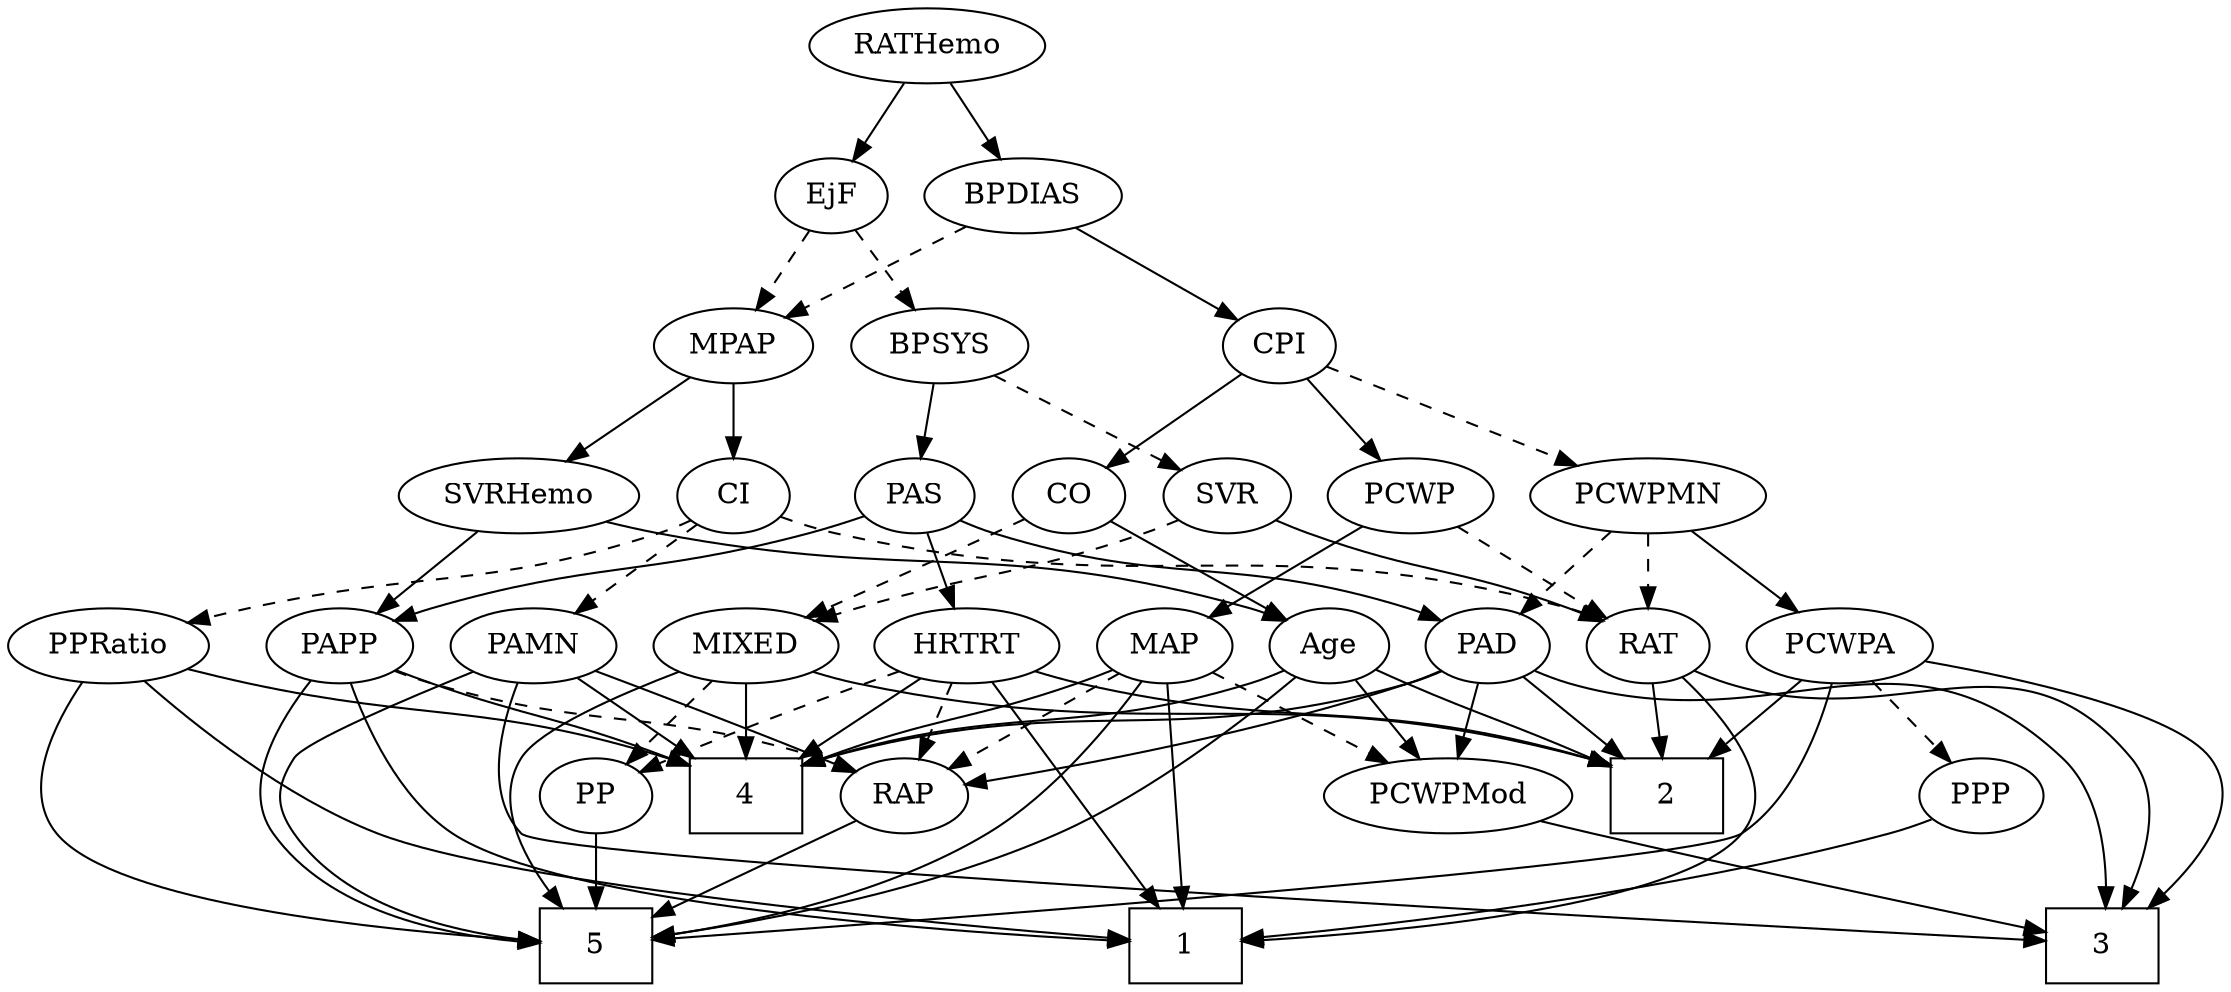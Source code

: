 strict digraph {
	graph [bb="0,0,1018.6,468"];
	node [label="\N"];
	1	[height=0.5,
		pos="542.75,18",
		shape=box,
		width=0.75];
	2	[height=0.5,
		pos="757.75,90",
		shape=box,
		width=0.75];
	3	[height=0.5,
		pos="960.75,18",
		shape=box,
		width=0.75];
	4	[height=0.5,
		pos="337.75,90",
		shape=box,
		width=0.75];
	5	[height=0.5,
		pos="265.75,18",
		shape=box,
		width=0.75];
	Age	[height=0.5,
		pos="599.75,162",
		width=0.75];
	Age -> 2	[pos="e,730.68,103.94 621,150.77 625.83,148.5 630.95,146.14 635.75,144 670.94,128.33 682.31,125.25 721.33,108.09",
		style=solid];
	Age -> 4	[pos="e,364.98,104.73 579.18,150.19 574.22,147.9 568.88,145.67 563.75,144 484.97,118.4 457.48,133.38 374.54,107.79",
		style=solid];
	Age -> 5	[pos="e,293.06,22.178 584.9,146.72 563.58,127 522.26,91.64 480.75,72 422.04,44.221 347.18,30.024 303.05,23.581",
		style=solid];
	PCWPMod	[height=0.5,
		pos="660.75,90",
		width=1.4443];
	Age -> PCWPMod	[pos="e,646.12,107.79 612.69,146.15 620.41,137.29 630.42,125.8 639.3,115.61",
		style=solid];
	EjF	[height=0.5,
		pos="379.75,378",
		width=0.75];
	MPAP	[height=0.5,
		pos="336.75,306",
		width=0.97491];
	EjF -> MPAP	[pos="e,346.77,323.31 369.99,361.12 364.68,352.47 357.99,341.58 352.01,331.83",
		style=dashed];
	BPSYS	[height=0.5,
		pos="427.75,306",
		width=1.0471];
	EjF -> BPSYS	[pos="e,416.57,323.31 390.64,361.12 396.57,352.47 404.04,341.58 410.72,331.83",
		style=dashed];
	RAP	[height=0.5,
		pos="410.75,90",
		width=0.77632];
	RAP -> 5	[pos="e,292.8,32.059 389.04,78.52 366.07,67.432 329.44,49.746 302.06,36.529",
		style=solid];
	MIXED	[height=0.5,
		pos="337.75,162",
		width=1.1193];
	MIXED -> 2	[pos="e,730.6,104.97 367.24,149.56 373.6,147.44 380.34,145.44 386.75,144 529.73,111.95 575.63,146.97 720.88,107.67",
		style=solid];
	MIXED -> 4	[pos="e,337.75,108.1 337.75,143.7 337.75,135.98 337.75,126.71 337.75,118.11",
		style=solid];
	MIXED -> 5	[pos="e,249.54,36.233 307.04,150.11 278.32,139.23 238.56,122.14 229.75,108 217.21,87.882 229.72,62.649 243.31,44.193",
		style=solid];
	PP	[height=0.5,
		pos="265.75,90",
		width=0.75];
	MIXED -> PP	[pos="e,280.7,105.54 321.77,145.46 311.81,135.78 298.84,123.17 287.9,112.53",
		style=dashed];
	SVRHemo	[height=0.5,
		pos="241.75,234",
		width=1.3902];
	MPAP -> SVRHemo	[pos="e,262.93,250.61 317.53,290.83 304.17,280.99 286.12,267.69 270.99,256.54",
		style=solid];
	CI	[height=0.5,
		pos="336.75,234",
		width=0.75];
	MPAP -> CI	[pos="e,336.75,252.1 336.75,287.7 336.75,279.98 336.75,270.71 336.75,262.11",
		style=solid];
	PAS	[height=0.5,
		pos="418.75,234",
		width=0.75];
	BPSYS -> PAS	[pos="e,420.95,252.1 425.53,287.7 424.53,279.98 423.34,270.71 422.24,262.11",
		style=solid];
	SVR	[height=0.5,
		pos="563.75,234",
		width=0.77632];
	BPSYS -> SVR	[pos="e,542.44,245.97 452.38,292.32 475.08,280.64 508.86,263.25 533.26,250.69",
		style=dashed];
	PAD	[height=0.5,
		pos="673.75,162",
		width=0.79437];
	PAD -> 2	[pos="e,737.33,108.02 690.35,147.17 701.51,137.87 716.51,125.36 729.53,114.52",
		style=solid];
	PAD -> 3	[pos="e,962.36,36.133 695.48,150.09 700.71,147.8 706.35,145.6 711.75,144 810.96,114.62 866.6,179.12 941.75,108 958.29,92.35 962.23,66.119 \
962.51,46.178",
		style=solid];
	PAD -> 4	[pos="e,364.93,104.88 652.04,150.02 646.82,147.73 641.17,145.55 635.75,144 525.83,112.56 488.46,139.9 374.71,107.74",
		style=solid];
	PAD -> RAP	[pos="e,437.53,95.607 651.53,150.21 646.42,147.97 640.95,145.76 635.75,144 570.85,122.06 492.46,105.81 447.43,97.424",
		style=solid];
	PAD -> PCWPMod	[pos="e,663.96,108.28 670.6,144.05 669.17,136.35 667.44,127.03 665.83,118.36",
		style=solid];
	CO	[height=0.5,
		pos="490.75,234",
		width=0.75];
	CO -> Age	[pos="e,580.98,175.05 509.74,220.81 527.09,209.67 552.94,193.06 572.49,180.5",
		style=solid];
	CO -> MIXED	[pos="e,365.23,175.3 469.46,222.88 464.63,220.6 459.52,218.21 454.75,216 428.01,203.63 397.71,189.91 374.64,179.53",
		style=dashed];
	PAS -> PAD	[pos="e,651.97,173.74 439.34,222.22 444.29,219.93 449.63,217.69 454.75,216 532.64,190.3 557.6,204.9 635.75,180 638.02,179.28 640.33,178.46 \
642.64,177.58",
		style=solid];
	PAPP	[height=0.5,
		pos="156.75,162",
		width=0.88464];
	PAS -> PAPP	[pos="e,180.75,173.84 396.05,223.84 388.69,221.08 380.45,218.2 372.75,216 296.4,194.17 273.66,203.31 197.75,180 195.3,179.25 192.8,178.4 \
190.29,177.51",
		style=solid];
	HRTRT	[height=0.5,
		pos="435.75,162",
		width=1.1013];
	PAS -> HRTRT	[pos="e,431.56,180.28 422.87,216.05 424.76,208.26 427.05,198.82 429.17,190.08",
		style=solid];
	PAMN	[height=0.5,
		pos="242.75,162",
		width=1.011];
	PAMN -> 3	[pos="e,933.49,20.471 233.39,144.55 223.47,124.69 211.56,91.552 229.75,72 241.69,59.161 775.3,29.124 923.13,21.036",
		style=solid];
	PAMN -> 4	[pos="e,314.4,108.2 262.43,146.5 275.06,137.19 291.75,124.9 306.2,114.25",
		style=solid];
	PAMN -> 5	[pos="e,238.58,20.091 215.27,149.95 180.16,135.71 123.54,112.25 120.75,108 111.98,94.621 111.58,85.113 120.75,72 144.9,37.462 194.08,25.357 \
228.44,21.157",
		style=solid];
	PAMN -> RAP	[pos="e,388.91,101.24 270.51,150.2 297.13,139.74 338.39,123.27 373.75,108 375.6,107.2 377.5,106.37 379.41,105.52",
		style=solid];
	RATHemo	[height=0.5,
		pos="422.75,450",
		width=1.3721];
	RATHemo -> EjF	[pos="e,389.47,394.83 412.34,432.05 407.07,423.47 400.57,412.89 394.76,403.44",
		style=solid];
	BPDIAS	[height=0.5,
		pos="466.75,378",
		width=1.1735];
	RATHemo -> BPDIAS	[pos="e,456.2,395.79 433.4,432.05 438.59,423.8 444.94,413.7 450.7,404.54",
		style=solid];
	CPI	[height=0.5,
		pos="581.75,306",
		width=0.75];
	CPI -> CO	[pos="e,507.79,248.11 564.63,291.83 550.91,281.27 531.44,266.3 515.94,254.37",
		style=solid];
	PCWPMN	[height=0.5,
		pos="747.75,234",
		width=1.3902];
	CPI -> PCWPMN	[pos="e,716.39,248.23 604.14,295.56 630.48,284.45 674.72,265.8 707.15,252.12",
		style=dashed];
	PCWP	[height=0.5,
		pos="644.75,234",
		width=0.97491];
	CPI -> PCWP	[pos="e,630.53,250.8 595.11,290.15 603.4,280.94 614.23,268.91 623.66,258.43",
		style=solid];
	RAT	[height=0.5,
		pos="747.75,162",
		width=0.75827];
	RAT -> 1	[pos="e,569.94,20.563 764.07,147.32 784.06,128.93 813.03,95.777 793.75,72 767.3,39.38 643.6,26.058 580.29,21.304",
		style=solid];
	RAT -> 2	[pos="e,755.28,108.28 750.17,144.05 751.27,136.35 752.6,127.03 753.84,118.36",
		style=solid];
	RAT -> 3	[pos="e,970.52,36.149 768.71,150.01 773.55,147.78 778.75,145.62 783.75,144 865.92,117.34 919.61,174.5 974.75,108 989.1,90.695 982.92,64.77 \
974.75,45.357",
		style=solid];
	SVR -> MIXED	[pos="e,368.21,174 542.11,222.27 537.13,220.03 531.81,217.8 526.75,216 466.21,194.5 448.26,198.54 386.75,180 383.83,179.12 380.82,178.17 \
377.8,177.19",
		style=dashed];
	SVR -> RAT	[pos="e,726.63,173.52 585.48,222.5 590.45,220.25 595.75,217.95 600.75,216 649.06,197.14 663.54,199.11 711.75,180 713.58,179.27 715.45,\
178.5 717.33,177.69",
		style=solid];
	PCWPMod -> 3	[pos="e,933.4,24.568 699.39,77.895 706.79,75.863 714.5,73.813 721.75,72 792.67,54.269 876.17,36.44 923.34,26.648",
		style=solid];
	PCWPA	[height=0.5,
		pos="834.75,162",
		width=1.1555];
	PCWPA -> 2	[pos="e,776.68,108.21 817.66,145.46 807.89,136.58 795.43,125.25 784.4,115.23",
		style=solid];
	PCWPA -> 3	[pos="e,982.87,36.106 873.49,154.95 920.65,146.7 996.08,130.36 1012.8,108 1028.2,87.229 1009.6,61.486 990.44,43.038",
		style=solid];
	PCWPA -> 5	[pos="e,292.91,20.977 832.1,144.03 827.89,123.33 817.57,88.991 793.75,72 773.75,57.734 420.4,30.437 303.18,21.736",
		style=solid];
	PPP	[height=0.5,
		pos="905.75,90",
		width=0.75];
	PCWPA -> PPP	[pos="e,891.15,105.39 850.86,145.12 860.61,135.51 873.16,123.13 883.81,112.63",
		style=dashed];
	PCWPMN -> PAD	[pos="e,689.31,177.72 730.59,216.76 720.56,207.27 707.76,195.17 696.85,184.85",
		style=dashed];
	PCWPMN -> RAT	[pos="e,747.75,180.1 747.75,215.7 747.75,207.98 747.75,198.71 747.75,190.11",
		style=dashed];
	PCWPMN -> PCWPA	[pos="e,815.98,178.1 767.49,217.12 779.53,207.43 795.08,194.92 808.19,184.37",
		style=solid];
	SVRHemo -> Age	[pos="e,579.24,174 278.37,221.56 285.73,219.51 293.45,217.54 300.75,216 416.18,191.6 450.65,213.58 563.75,180 565.69,179.42 567.65,178.76 \
569.61,178.03",
		style=solid];
	SVRHemo -> PAPP	[pos="e,173.94,177.16 222.46,217.12 210.49,207.26 194.97,194.47 182.02,183.81",
		style=solid];
	BPDIAS -> MPAP	[pos="e,359.99,319.51 441.69,363.5 420.93,352.33 391.32,336.38 368.84,324.28",
		style=dashed];
	BPDIAS -> CPI	[pos="e,562.33,318.82 490.02,362.83 508.38,351.66 534.06,336.03 553.57,324.15",
		style=solid];
	MAP	[height=0.5,
		pos="523.75,162",
		width=0.84854];
	MAP -> 1	[pos="e,540.45,36.189 526.04,143.87 529.28,119.67 535.23,75.211 539.09,46.393",
		style=solid];
	MAP -> 4	[pos="e,365.11,104.36 500.39,150.38 495.28,148.18 489.86,145.94 484.75,144 439.1,126.69 423.76,127 374.68,108.12",
		style=solid];
	MAP -> 5	[pos="e,292.76,21.951 514.05,144.67 501.32,124.62 477.1,90.968 447.75,72 402.9,43.02 341.8,29.485 303.06,23.458",
		style=solid];
	MAP -> RAP	[pos="e,430.4,103.17 503.55,148.49 485.6,137.37 459.18,121 439.12,108.57",
		style=dashed];
	MAP -> PCWPMod	[pos="e,632.75,105.31 546.07,149.6 567.04,138.88 598.84,122.64 623.63,109.97",
		style=dashed];
	PP -> 5	[pos="e,265.75,36.104 265.75,71.697 265.75,63.983 265.75,54.712 265.75,46.112",
		style=solid];
	PPP -> 1	[pos="e,569.93,21.346 883.95,78.873 877.84,76.335 871.12,73.819 864.75,72 764.02,43.242 640.82,28.378 580.16,22.339",
		style=solid];
	PPRatio	[height=0.5,
		pos="44.751,162",
		width=1.1013];
	PPRatio -> 1	[pos="e,515.57,21.108 60.518,145.44 82.36,124.9 123.99,89.336 166.75,72 227.84,47.235 422.94,28.819 505.4,21.945",
		style=solid];
	PPRatio -> 4	[pos="e,310.52,104.72 78.629,152.57 90.36,149.73 103.61,146.63 115.75,144 194.99,126.85 219.89,133.62 300.9,107.85",
		style=solid];
	PPRatio -> 5	[pos="e,238.61,20.367 28.957,145.44 11.643,126.49 -11.414,94.258 6.7505,72 34.308,38.232 163.53,25.397 228.4,21.021",
		style=solid];
	PCWP -> RAT	[pos="e,729.17,175.62 665.1,219.17 680.98,208.38 703.18,193.29 720.57,181.47",
		style=dashed];
	PCWP -> MAP	[pos="e,544.89,175.23 622.27,220 602.99,208.84 575.02,192.66 553.81,180.39",
		style=solid];
	CI -> PAMN	[pos="e,261.97,177.31 319.07,219.83 305.34,209.61 286.05,195.24 270.3,183.51",
		style=dashed];
	CI -> RAT	[pos="e,727.27,174.1 358.87,223.58 366.34,220.73 374.8,217.88 382.75,216 525.92,182.25 570.19,219.96 711.75,180 713.7,179.45 715.67,178.81 \
717.63,178.09",
		style=dashed];
	CI -> PPRatio	[pos="e,78.63,171.42 316.17,222.21 311.22,219.91 305.87,217.68 300.75,216 221.15,189.91 197.61,197.76 115.75,180 106.93,178.09 97.525,\
175.92 88.541,173.8",
		style=dashed];
	PAPP -> 1	[pos="e,515.6,19.876 159.43,143.88 163.59,123.35 173.69,89.536 196.75,72 244.78,35.473 426.5,23.723 505.59,20.29",
		style=solid];
	PAPP -> 4	[pos="e,310.37,104.3 181.37,150.51 186.75,148.3 192.42,146.03 197.75,144 240.71,127.68 254.77,126.55 301.01,108.1",
		style=solid];
	PAPP -> 5	[pos="e,238.64,19.345 139.86,146.72 120.41,128.52 93.251,96.478 110.75,72 137.32,34.835 191.58,23.443 228.31,20.113",
		style=solid];
	PAPP -> RAP	[pos="e,389.56,101.74 180.75,150.15 186.26,147.91 192.15,145.72 197.75,144 274.09,120.6 297.87,132.83 373.75,108 375.88,107.3 378.05,106.52 \
380.21,105.68",
		style=dashed];
	HRTRT -> 1	[pos="e,529.62,36.425 448.02,144.71 466.51,120.18 501.66,73.534 523.55,44.478",
		style=solid];
	HRTRT -> 2	[pos="e,730.56,104.84 464.93,149.67 471.08,147.57 477.58,145.55 483.75,144 584.39,118.81 617.41,137.93 720.68,107.81",
		style=solid];
	HRTRT -> 4	[pos="e,361.84,108.2 415.44,146.5 402.42,137.19 385.21,124.9 370.3,114.25",
		style=solid];
	HRTRT -> RAP	[pos="e,416.75,107.79 429.7,144.05 426.84,136.06 423.37,126.33 420.18,117.4",
		style=dashed];
	HRTRT -> PP	[pos="e,286.97,101.3 406.25,149.96 378.95,139.6 337.33,123.42 301.75,108 299.94,107.22 298.09,106.4 296.23,105.56",
		style=dashed];
}

